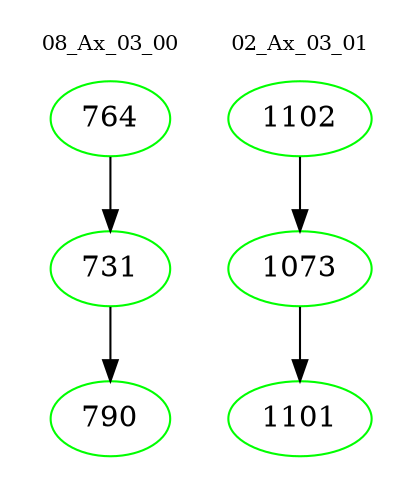 digraph{
subgraph cluster_0 {
color = white
label = "08_Ax_03_00";
fontsize=10;
T0_764 [label="764", color="green"]
T0_764 -> T0_731 [color="black"]
T0_731 [label="731", color="green"]
T0_731 -> T0_790 [color="black"]
T0_790 [label="790", color="green"]
}
subgraph cluster_1 {
color = white
label = "02_Ax_03_01";
fontsize=10;
T1_1102 [label="1102", color="green"]
T1_1102 -> T1_1073 [color="black"]
T1_1073 [label="1073", color="green"]
T1_1073 -> T1_1101 [color="black"]
T1_1101 [label="1101", color="green"]
}
}
